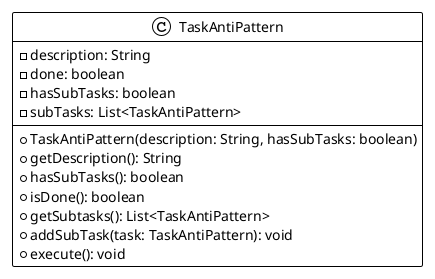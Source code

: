 @startuml
!theme plain

class TaskAntiPattern {
    - description: String
    - done: boolean
    - hasSubTasks: boolean
    - subTasks: List<TaskAntiPattern>

    + TaskAntiPattern(description: String, hasSubTasks: boolean)
    + getDescription(): String
    + hasSubTasks(): boolean
    + isDone(): boolean
    + getSubtasks(): List<TaskAntiPattern>
    + addSubTask(task: TaskAntiPattern): void
    + execute(): void
}

@enduml
